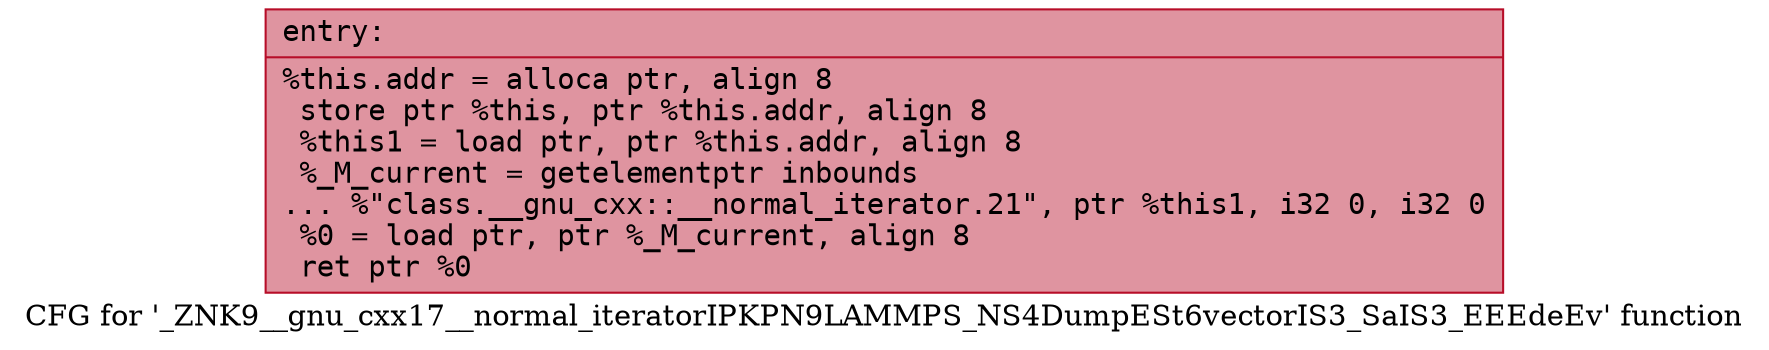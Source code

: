 digraph "CFG for '_ZNK9__gnu_cxx17__normal_iteratorIPKPN9LAMMPS_NS4DumpESt6vectorIS3_SaIS3_EEEdeEv' function" {
	label="CFG for '_ZNK9__gnu_cxx17__normal_iteratorIPKPN9LAMMPS_NS4DumpESt6vectorIS3_SaIS3_EEEdeEv' function";

	Node0x55ba30378240 [shape=record,color="#b70d28ff", style=filled, fillcolor="#b70d2870" fontname="Courier",label="{entry:\l|  %this.addr = alloca ptr, align 8\l  store ptr %this, ptr %this.addr, align 8\l  %this1 = load ptr, ptr %this.addr, align 8\l  %_M_current = getelementptr inbounds\l... %\"class.__gnu_cxx::__normal_iterator.21\", ptr %this1, i32 0, i32 0\l  %0 = load ptr, ptr %_M_current, align 8\l  ret ptr %0\l}"];
}
